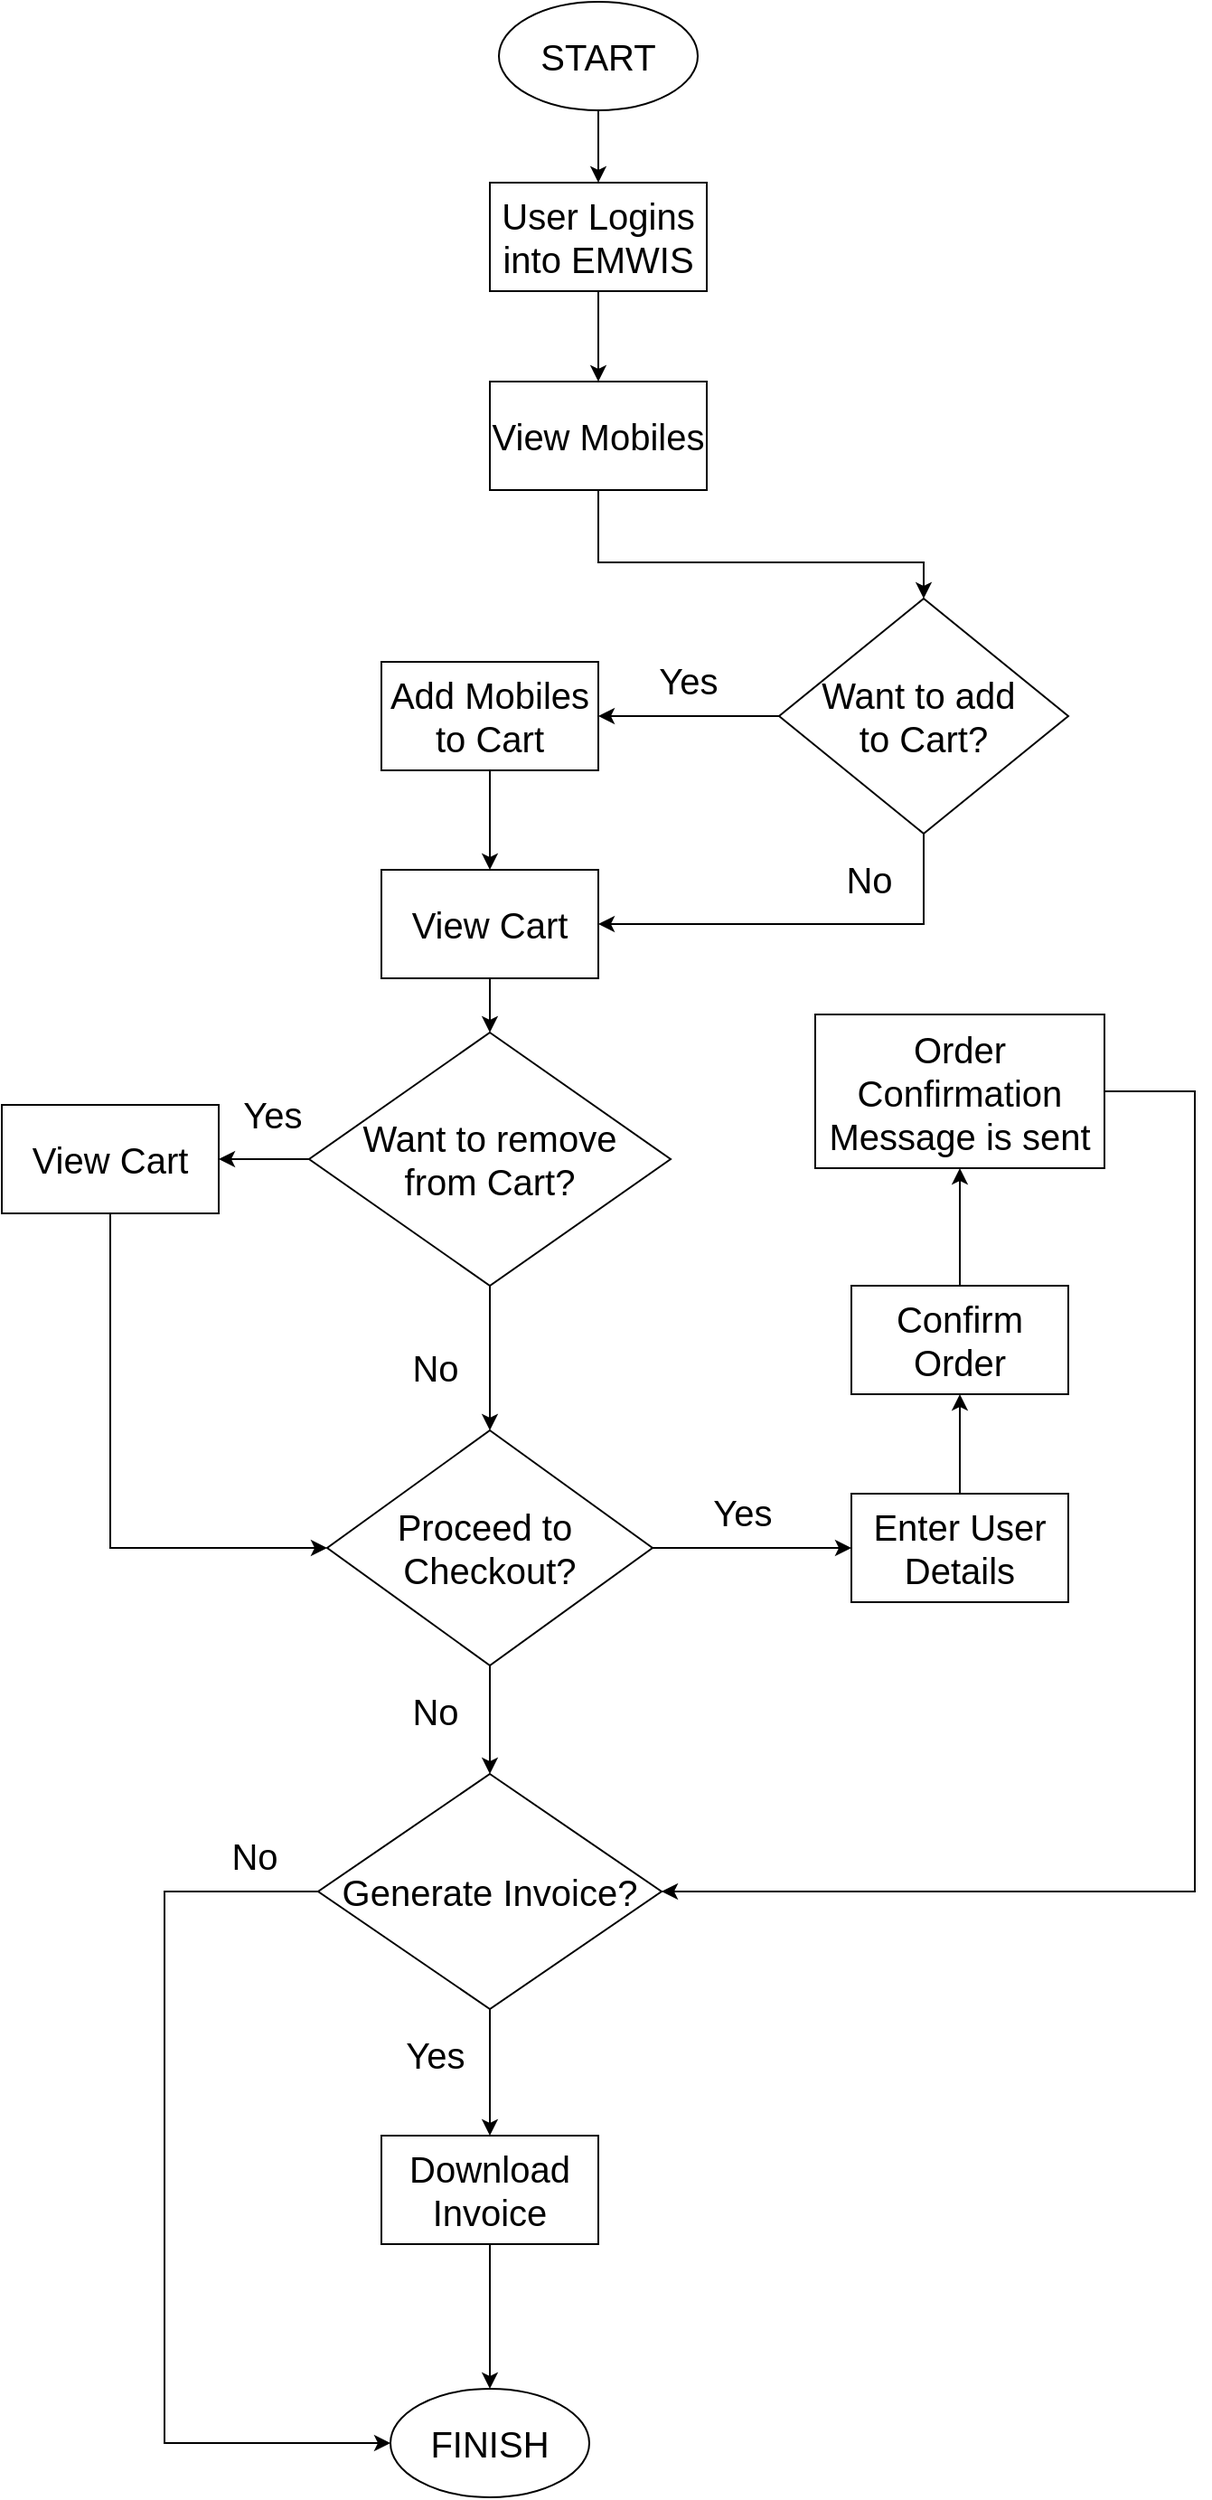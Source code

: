 <mxfile version="26.2.15">
  <diagram name="Page-1" id="oSlewENaS0oFDHan6Odl">
    <mxGraphModel dx="1150" dy="2555" grid="1" gridSize="10" guides="1" tooltips="1" connect="1" arrows="1" fold="1" page="1" pageScale="1" pageWidth="1100" pageHeight="1700" math="0" shadow="0">
      <root>
        <mxCell id="0" />
        <mxCell id="1" parent="0" />
        <mxCell id="0xz_DISCcn9TVZvW49MZ-1" style="rounded=0;orthogonalLoop=1;jettySize=auto;html=1;entryX=0.5;entryY=0;entryDx=0;entryDy=0;" parent="1" source="6UNTzcrF52I9kLxuiCpZ-1" target="6UNTzcrF52I9kLxuiCpZ-5" edge="1">
          <mxGeometry relative="1" as="geometry" />
        </mxCell>
        <mxCell id="6UNTzcrF52I9kLxuiCpZ-1" value="START" style="ellipse;whiteSpace=wrap;html=1;fontSize=20;" parent="1" vertex="1">
          <mxGeometry x="285" y="-1690" width="110" height="60" as="geometry" />
        </mxCell>
        <mxCell id="0xz_DISCcn9TVZvW49MZ-4" style="edgeStyle=orthogonalEdgeStyle;rounded=0;orthogonalLoop=1;jettySize=auto;html=1;entryX=0.5;entryY=0;entryDx=0;entryDy=0;" parent="1" source="6UNTzcrF52I9kLxuiCpZ-5" edge="1">
          <mxGeometry relative="1" as="geometry">
            <mxPoint x="340" y="-1480" as="targetPoint" />
          </mxGeometry>
        </mxCell>
        <mxCell id="6UNTzcrF52I9kLxuiCpZ-5" value="User Logins into EMWIS" style="rounded=0;whiteSpace=wrap;html=1;fontSize=20;" parent="1" vertex="1">
          <mxGeometry x="280" y="-1590" width="120" height="60" as="geometry" />
        </mxCell>
        <mxCell id="zw2RQC2nMTT2p0VhJ8dY-7" style="edgeStyle=orthogonalEdgeStyle;rounded=0;orthogonalLoop=1;jettySize=auto;html=1;entryX=0.5;entryY=0;entryDx=0;entryDy=0;" edge="1" parent="1" source="zw2RQC2nMTT2p0VhJ8dY-1" target="zw2RQC2nMTT2p0VhJ8dY-6">
          <mxGeometry relative="1" as="geometry">
            <Array as="points">
              <mxPoint x="340" y="-1380" />
              <mxPoint x="520" y="-1380" />
            </Array>
          </mxGeometry>
        </mxCell>
        <mxCell id="zw2RQC2nMTT2p0VhJ8dY-1" value="View Mobiles" style="rounded=0;whiteSpace=wrap;html=1;fontSize=20;" vertex="1" parent="1">
          <mxGeometry x="280" y="-1480" width="120" height="60" as="geometry" />
        </mxCell>
        <mxCell id="zw2RQC2nMTT2p0VhJ8dY-13" style="edgeStyle=orthogonalEdgeStyle;rounded=0;orthogonalLoop=1;jettySize=auto;html=1;entryX=0.5;entryY=0;entryDx=0;entryDy=0;" edge="1" parent="1" source="zw2RQC2nMTT2p0VhJ8dY-2" target="zw2RQC2nMTT2p0VhJ8dY-5">
          <mxGeometry relative="1" as="geometry" />
        </mxCell>
        <mxCell id="zw2RQC2nMTT2p0VhJ8dY-2" value="Add Mobiles to Cart" style="rounded=0;whiteSpace=wrap;html=1;fontSize=20;" vertex="1" parent="1">
          <mxGeometry x="220" y="-1325" width="120" height="60" as="geometry" />
        </mxCell>
        <mxCell id="zw2RQC2nMTT2p0VhJ8dY-15" style="edgeStyle=orthogonalEdgeStyle;rounded=0;orthogonalLoop=1;jettySize=auto;html=1;entryX=0.5;entryY=0;entryDx=0;entryDy=0;" edge="1" parent="1" source="zw2RQC2nMTT2p0VhJ8dY-5" target="zw2RQC2nMTT2p0VhJ8dY-14">
          <mxGeometry relative="1" as="geometry" />
        </mxCell>
        <mxCell id="zw2RQC2nMTT2p0VhJ8dY-5" value="View Cart" style="rounded=0;whiteSpace=wrap;html=1;fontSize=20;" vertex="1" parent="1">
          <mxGeometry x="220" y="-1210" width="120" height="60" as="geometry" />
        </mxCell>
        <mxCell id="zw2RQC2nMTT2p0VhJ8dY-8" style="edgeStyle=orthogonalEdgeStyle;rounded=0;orthogonalLoop=1;jettySize=auto;html=1;" edge="1" parent="1" source="zw2RQC2nMTT2p0VhJ8dY-6" target="zw2RQC2nMTT2p0VhJ8dY-2">
          <mxGeometry relative="1" as="geometry" />
        </mxCell>
        <mxCell id="zw2RQC2nMTT2p0VhJ8dY-45" style="edgeStyle=orthogonalEdgeStyle;rounded=0;orthogonalLoop=1;jettySize=auto;html=1;entryX=1;entryY=0.5;entryDx=0;entryDy=0;" edge="1" parent="1" source="zw2RQC2nMTT2p0VhJ8dY-6" target="zw2RQC2nMTT2p0VhJ8dY-5">
          <mxGeometry relative="1" as="geometry">
            <Array as="points">
              <mxPoint x="520" y="-1180" />
            </Array>
          </mxGeometry>
        </mxCell>
        <mxCell id="zw2RQC2nMTT2p0VhJ8dY-6" value="&lt;font style=&quot;font-size: 20px;&quot;&gt;Want to add&amp;nbsp;&lt;/font&gt;&lt;div&gt;&lt;font style=&quot;font-size: 20px;&quot;&gt;to Cart?&lt;/font&gt;&lt;/div&gt;" style="rhombus;whiteSpace=wrap;html=1;" vertex="1" parent="1">
          <mxGeometry x="440" y="-1360" width="160" height="130" as="geometry" />
        </mxCell>
        <mxCell id="zw2RQC2nMTT2p0VhJ8dY-9" value="&lt;font style=&quot;font-size: 20px;&quot;&gt;Yes&lt;/font&gt;" style="text;html=1;align=center;verticalAlign=middle;whiteSpace=wrap;rounded=0;" vertex="1" parent="1">
          <mxGeometry x="360" y="-1330" width="60" height="30" as="geometry" />
        </mxCell>
        <mxCell id="zw2RQC2nMTT2p0VhJ8dY-12" value="&lt;font style=&quot;font-size: 20px;&quot;&gt;No&lt;/font&gt;" style="text;html=1;align=center;verticalAlign=middle;whiteSpace=wrap;rounded=0;" vertex="1" parent="1">
          <mxGeometry x="460" y="-1220" width="60" height="30" as="geometry" />
        </mxCell>
        <mxCell id="zw2RQC2nMTT2p0VhJ8dY-17" style="edgeStyle=orthogonalEdgeStyle;rounded=0;orthogonalLoop=1;jettySize=auto;html=1;" edge="1" parent="1" source="zw2RQC2nMTT2p0VhJ8dY-14" target="zw2RQC2nMTT2p0VhJ8dY-16">
          <mxGeometry relative="1" as="geometry" />
        </mxCell>
        <mxCell id="zw2RQC2nMTT2p0VhJ8dY-21" style="edgeStyle=orthogonalEdgeStyle;rounded=0;orthogonalLoop=1;jettySize=auto;html=1;entryX=0.5;entryY=0;entryDx=0;entryDy=0;" edge="1" parent="1" source="zw2RQC2nMTT2p0VhJ8dY-14" target="zw2RQC2nMTT2p0VhJ8dY-20">
          <mxGeometry relative="1" as="geometry" />
        </mxCell>
        <mxCell id="zw2RQC2nMTT2p0VhJ8dY-14" value="&lt;font style=&quot;font-size: 20px;&quot;&gt;Want to remove from&lt;/font&gt;&lt;span style=&quot;font-size: 20px; background-color: transparent; color: light-dark(rgb(0, 0, 0), rgb(255, 255, 255));&quot;&gt;&amp;nbsp;Cart?&lt;/span&gt;" style="rhombus;whiteSpace=wrap;html=1;" vertex="1" parent="1">
          <mxGeometry x="180" y="-1120" width="200" height="140" as="geometry" />
        </mxCell>
        <mxCell id="zw2RQC2nMTT2p0VhJ8dY-23" style="edgeStyle=orthogonalEdgeStyle;rounded=0;orthogonalLoop=1;jettySize=auto;html=1;entryX=0;entryY=0.5;entryDx=0;entryDy=0;" edge="1" parent="1" source="zw2RQC2nMTT2p0VhJ8dY-16" target="zw2RQC2nMTT2p0VhJ8dY-20">
          <mxGeometry relative="1" as="geometry">
            <Array as="points">
              <mxPoint x="70" y="-835" />
            </Array>
          </mxGeometry>
        </mxCell>
        <mxCell id="zw2RQC2nMTT2p0VhJ8dY-16" value="View Cart" style="rounded=0;whiteSpace=wrap;html=1;fontSize=20;" vertex="1" parent="1">
          <mxGeometry x="10" y="-1080" width="120" height="60" as="geometry" />
        </mxCell>
        <mxCell id="zw2RQC2nMTT2p0VhJ8dY-18" value="&lt;font style=&quot;font-size: 20px;&quot;&gt;Yes&lt;/font&gt;" style="text;html=1;align=center;verticalAlign=middle;whiteSpace=wrap;rounded=0;" vertex="1" parent="1">
          <mxGeometry x="130" y="-1090" width="60" height="30" as="geometry" />
        </mxCell>
        <mxCell id="zw2RQC2nMTT2p0VhJ8dY-29" style="edgeStyle=orthogonalEdgeStyle;rounded=0;orthogonalLoop=1;jettySize=auto;html=1;entryX=0;entryY=0.5;entryDx=0;entryDy=0;" edge="1" parent="1" source="zw2RQC2nMTT2p0VhJ8dY-20" target="zw2RQC2nMTT2p0VhJ8dY-25">
          <mxGeometry relative="1" as="geometry" />
        </mxCell>
        <mxCell id="zw2RQC2nMTT2p0VhJ8dY-34" style="edgeStyle=orthogonalEdgeStyle;rounded=0;orthogonalLoop=1;jettySize=auto;html=1;entryX=0.5;entryY=0;entryDx=0;entryDy=0;" edge="1" parent="1" source="zw2RQC2nMTT2p0VhJ8dY-20" target="zw2RQC2nMTT2p0VhJ8dY-33">
          <mxGeometry relative="1" as="geometry" />
        </mxCell>
        <mxCell id="zw2RQC2nMTT2p0VhJ8dY-20" value="&lt;span style=&quot;font-size: 20px;&quot;&gt;Proceed to&amp;nbsp;&lt;/span&gt;&lt;div&gt;&lt;span style=&quot;font-size: 20px;&quot;&gt;Checkout?&lt;/span&gt;&lt;/div&gt;" style="rhombus;whiteSpace=wrap;html=1;" vertex="1" parent="1">
          <mxGeometry x="190" y="-900" width="180" height="130" as="geometry" />
        </mxCell>
        <mxCell id="zw2RQC2nMTT2p0VhJ8dY-22" value="&lt;font style=&quot;font-size: 20px;&quot;&gt;No&lt;/font&gt;" style="text;html=1;align=center;verticalAlign=middle;whiteSpace=wrap;rounded=0;" vertex="1" parent="1">
          <mxGeometry x="220" y="-950" width="60" height="30" as="geometry" />
        </mxCell>
        <mxCell id="zw2RQC2nMTT2p0VhJ8dY-31" style="edgeStyle=orthogonalEdgeStyle;rounded=0;orthogonalLoop=1;jettySize=auto;html=1;" edge="1" parent="1" source="zw2RQC2nMTT2p0VhJ8dY-25" target="zw2RQC2nMTT2p0VhJ8dY-26">
          <mxGeometry relative="1" as="geometry" />
        </mxCell>
        <mxCell id="zw2RQC2nMTT2p0VhJ8dY-25" value="Enter User Details" style="rounded=0;whiteSpace=wrap;html=1;fontSize=20;" vertex="1" parent="1">
          <mxGeometry x="480" y="-865" width="120" height="60" as="geometry" />
        </mxCell>
        <mxCell id="zw2RQC2nMTT2p0VhJ8dY-32" style="edgeStyle=orthogonalEdgeStyle;rounded=0;orthogonalLoop=1;jettySize=auto;html=1;entryX=0.5;entryY=1;entryDx=0;entryDy=0;" edge="1" parent="1" source="zw2RQC2nMTT2p0VhJ8dY-26" target="zw2RQC2nMTT2p0VhJ8dY-27">
          <mxGeometry relative="1" as="geometry" />
        </mxCell>
        <mxCell id="zw2RQC2nMTT2p0VhJ8dY-26" value="Confirm Order" style="rounded=0;whiteSpace=wrap;html=1;fontSize=20;" vertex="1" parent="1">
          <mxGeometry x="480" y="-980" width="120" height="60" as="geometry" />
        </mxCell>
        <mxCell id="zw2RQC2nMTT2p0VhJ8dY-38" style="edgeStyle=orthogonalEdgeStyle;rounded=0;orthogonalLoop=1;jettySize=auto;html=1;entryX=1;entryY=0.5;entryDx=0;entryDy=0;" edge="1" parent="1" source="zw2RQC2nMTT2p0VhJ8dY-27" target="zw2RQC2nMTT2p0VhJ8dY-33">
          <mxGeometry relative="1" as="geometry">
            <Array as="points">
              <mxPoint x="670" y="-1087" />
              <mxPoint x="670" y="-645" />
            </Array>
          </mxGeometry>
        </mxCell>
        <mxCell id="zw2RQC2nMTT2p0VhJ8dY-27" value="Order Confirmation Message is sent" style="rounded=0;whiteSpace=wrap;html=1;fontSize=20;" vertex="1" parent="1">
          <mxGeometry x="460" y="-1130" width="160" height="85" as="geometry" />
        </mxCell>
        <mxCell id="zw2RQC2nMTT2p0VhJ8dY-30" value="&lt;font style=&quot;font-size: 20px;&quot;&gt;Yes&lt;/font&gt;" style="text;html=1;align=center;verticalAlign=middle;whiteSpace=wrap;rounded=0;" vertex="1" parent="1">
          <mxGeometry x="390" y="-870" width="60" height="30" as="geometry" />
        </mxCell>
        <mxCell id="zw2RQC2nMTT2p0VhJ8dY-39" style="edgeStyle=orthogonalEdgeStyle;rounded=0;orthogonalLoop=1;jettySize=auto;html=1;" edge="1" parent="1" source="zw2RQC2nMTT2p0VhJ8dY-33" target="zw2RQC2nMTT2p0VhJ8dY-36">
          <mxGeometry relative="1" as="geometry" />
        </mxCell>
        <mxCell id="zw2RQC2nMTT2p0VhJ8dY-43" style="edgeStyle=orthogonalEdgeStyle;rounded=0;orthogonalLoop=1;jettySize=auto;html=1;entryX=0;entryY=0.5;entryDx=0;entryDy=0;" edge="1" parent="1" source="zw2RQC2nMTT2p0VhJ8dY-33" target="zw2RQC2nMTT2p0VhJ8dY-41">
          <mxGeometry relative="1" as="geometry">
            <Array as="points">
              <mxPoint x="100" y="-645" />
              <mxPoint x="100" y="-340" />
            </Array>
          </mxGeometry>
        </mxCell>
        <mxCell id="zw2RQC2nMTT2p0VhJ8dY-33" value="&lt;span style=&quot;font-size: 20px;&quot;&gt;Generate Invoice?&lt;/span&gt;" style="rhombus;whiteSpace=wrap;html=1;" vertex="1" parent="1">
          <mxGeometry x="185" y="-710" width="190" height="130" as="geometry" />
        </mxCell>
        <mxCell id="zw2RQC2nMTT2p0VhJ8dY-35" value="&lt;font style=&quot;font-size: 20px;&quot;&gt;No&lt;/font&gt;" style="text;html=1;align=center;verticalAlign=middle;whiteSpace=wrap;rounded=0;" vertex="1" parent="1">
          <mxGeometry x="220" y="-760" width="60" height="30" as="geometry" />
        </mxCell>
        <mxCell id="zw2RQC2nMTT2p0VhJ8dY-42" style="edgeStyle=orthogonalEdgeStyle;rounded=0;orthogonalLoop=1;jettySize=auto;html=1;entryX=0.5;entryY=0;entryDx=0;entryDy=0;" edge="1" parent="1" source="zw2RQC2nMTT2p0VhJ8dY-36" target="zw2RQC2nMTT2p0VhJ8dY-41">
          <mxGeometry relative="1" as="geometry" />
        </mxCell>
        <mxCell id="zw2RQC2nMTT2p0VhJ8dY-36" value="Download Invoice" style="rounded=0;whiteSpace=wrap;html=1;fontSize=20;" vertex="1" parent="1">
          <mxGeometry x="220" y="-510" width="120" height="60" as="geometry" />
        </mxCell>
        <mxCell id="zw2RQC2nMTT2p0VhJ8dY-40" value="&lt;font style=&quot;font-size: 20px;&quot;&gt;Yes&lt;/font&gt;" style="text;html=1;align=center;verticalAlign=middle;whiteSpace=wrap;rounded=0;" vertex="1" parent="1">
          <mxGeometry x="220" y="-570" width="60" height="30" as="geometry" />
        </mxCell>
        <mxCell id="zw2RQC2nMTT2p0VhJ8dY-41" value="FINISH" style="ellipse;whiteSpace=wrap;html=1;fontSize=20;" vertex="1" parent="1">
          <mxGeometry x="225" y="-370" width="110" height="60" as="geometry" />
        </mxCell>
        <mxCell id="zw2RQC2nMTT2p0VhJ8dY-44" value="&lt;font style=&quot;font-size: 20px;&quot;&gt;No&lt;/font&gt;" style="text;html=1;align=center;verticalAlign=middle;whiteSpace=wrap;rounded=0;" vertex="1" parent="1">
          <mxGeometry x="120" y="-680" width="60" height="30" as="geometry" />
        </mxCell>
      </root>
    </mxGraphModel>
  </diagram>
</mxfile>
